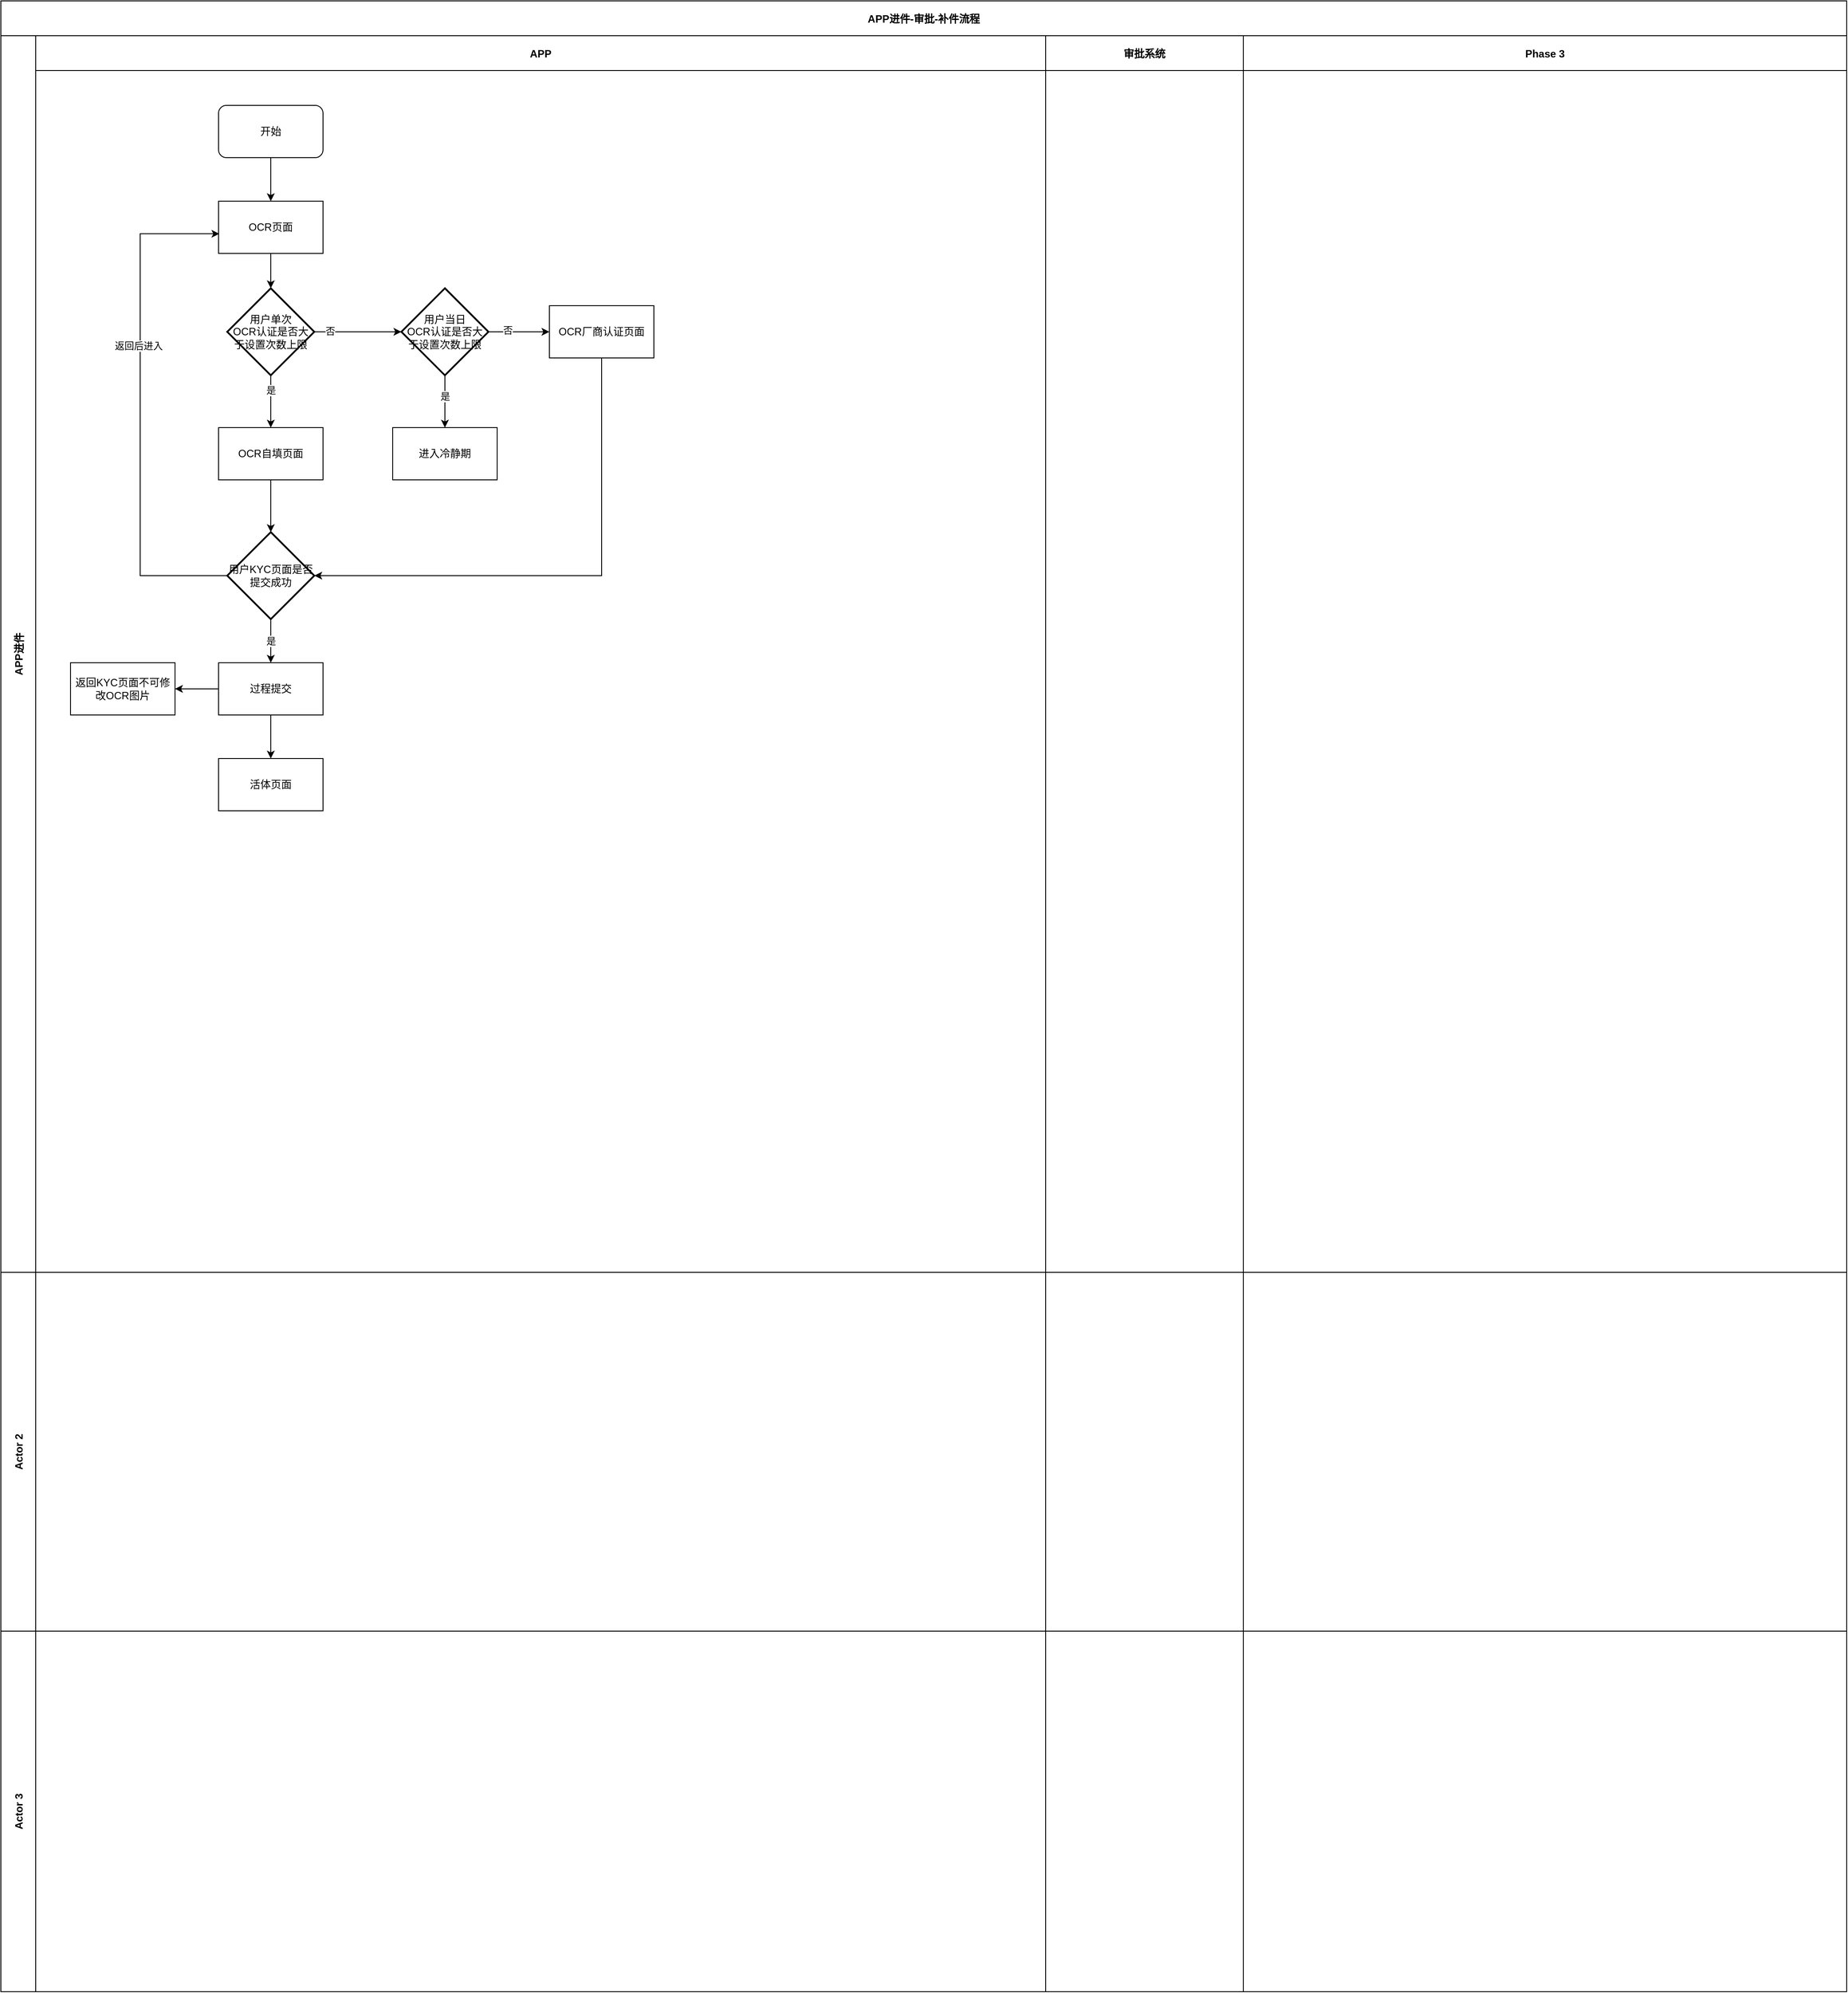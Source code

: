 <mxfile version="20.5.3" type="github" pages="3">
  <diagram id="dG59jZYkGHcQ83PpY25N" name="审批交互流程- OCR及活体补件">
    <mxGraphModel dx="1236" dy="794" grid="1" gridSize="10" guides="1" tooltips="1" connect="1" arrows="1" fold="1" page="1" pageScale="1" pageWidth="827" pageHeight="1169" math="0" shadow="0">
      <root>
        <mxCell id="0" />
        <mxCell id="1" parent="0" />
        <mxCell id="lhXjlcBijL8t4H8WG22u-1" value="APP进件-审批-补件流程" style="shape=table;childLayout=tableLayout;startSize=40;collapsible=0;recursiveResize=0;expand=0;fontStyle=1;" vertex="1" parent="1">
          <mxGeometry x="120" y="60" width="2120" height="2286" as="geometry" />
        </mxCell>
        <mxCell id="lhXjlcBijL8t4H8WG22u-2" value="APP进件" style="shape=tableRow;horizontal=0;startSize=40;swimlaneHead=0;swimlaneBody=0;top=0;left=0;bottom=0;right=0;dropTarget=0;fillColor=none;collapsible=0;recursiveResize=0;expand=0;fontStyle=1;" vertex="1" parent="lhXjlcBijL8t4H8WG22u-1">
          <mxGeometry y="40" width="2120" height="1420" as="geometry" />
        </mxCell>
        <mxCell id="lhXjlcBijL8t4H8WG22u-3" value="APP" style="swimlane;swimlaneHead=0;swimlaneBody=0;fontStyle=0;connectable=0;fillColor=none;startSize=40;collapsible=0;recursiveResize=0;expand=0;fontStyle=1;" vertex="1" parent="lhXjlcBijL8t4H8WG22u-2">
          <mxGeometry x="40" width="1160" height="1420" as="geometry">
            <mxRectangle width="1160" height="1420" as="alternateBounds" />
          </mxGeometry>
        </mxCell>
        <mxCell id="Cv0lFlZ8FoBvVvXNN0k_-16" style="edgeStyle=orthogonalEdgeStyle;rounded=0;orthogonalLoop=1;jettySize=auto;html=1;exitX=0.5;exitY=1;exitDx=0;exitDy=0;entryX=0.5;entryY=0;entryDx=0;entryDy=0;entryPerimeter=0;" edge="1" parent="lhXjlcBijL8t4H8WG22u-3" source="Cv0lFlZ8FoBvVvXNN0k_-1" target="Cv0lFlZ8FoBvVvXNN0k_-15">
          <mxGeometry relative="1" as="geometry" />
        </mxCell>
        <mxCell id="Cv0lFlZ8FoBvVvXNN0k_-1" value="OCR自填页面" style="rounded=0;whiteSpace=wrap;html=1;" vertex="1" parent="lhXjlcBijL8t4H8WG22u-3">
          <mxGeometry x="210" y="450" width="120" height="60" as="geometry" />
        </mxCell>
        <mxCell id="Cv0lFlZ8FoBvVvXNN0k_-8" style="edgeStyle=orthogonalEdgeStyle;rounded=0;orthogonalLoop=1;jettySize=auto;html=1;exitX=0.5;exitY=1;exitDx=0;exitDy=0;exitPerimeter=0;entryX=0.5;entryY=0;entryDx=0;entryDy=0;" edge="1" parent="lhXjlcBijL8t4H8WG22u-3" source="Cv0lFlZ8FoBvVvXNN0k_-4" target="Cv0lFlZ8FoBvVvXNN0k_-6">
          <mxGeometry relative="1" as="geometry" />
        </mxCell>
        <mxCell id="Cv0lFlZ8FoBvVvXNN0k_-10" value="是" style="edgeLabel;html=1;align=center;verticalAlign=middle;resizable=0;points=[];" vertex="1" connectable="0" parent="Cv0lFlZ8FoBvVvXNN0k_-8">
          <mxGeometry x="-0.209" relative="1" as="geometry">
            <mxPoint as="offset" />
          </mxGeometry>
        </mxCell>
        <mxCell id="Cv0lFlZ8FoBvVvXNN0k_-11" style="edgeStyle=orthogonalEdgeStyle;rounded=0;orthogonalLoop=1;jettySize=auto;html=1;exitX=1;exitY=0.5;exitDx=0;exitDy=0;exitPerimeter=0;entryX=0;entryY=0.5;entryDx=0;entryDy=0;" edge="1" parent="lhXjlcBijL8t4H8WG22u-3" source="Cv0lFlZ8FoBvVvXNN0k_-4" target="Cv0lFlZ8FoBvVvXNN0k_-9">
          <mxGeometry relative="1" as="geometry" />
        </mxCell>
        <mxCell id="Cv0lFlZ8FoBvVvXNN0k_-12" value="否" style="edgeLabel;html=1;align=center;verticalAlign=middle;resizable=0;points=[];" vertex="1" connectable="0" parent="Cv0lFlZ8FoBvVvXNN0k_-11">
          <mxGeometry x="-0.382" y="2" relative="1" as="geometry">
            <mxPoint as="offset" />
          </mxGeometry>
        </mxCell>
        <mxCell id="Cv0lFlZ8FoBvVvXNN0k_-4" value="用户当日&lt;br&gt;OCR认证是否大于设置次数上限" style="strokeWidth=2;html=1;shape=mxgraph.flowchart.decision;whiteSpace=wrap;" vertex="1" parent="lhXjlcBijL8t4H8WG22u-3">
          <mxGeometry x="420" y="290" width="100" height="100" as="geometry" />
        </mxCell>
        <mxCell id="Cv0lFlZ8FoBvVvXNN0k_-6" value="进入冷静期" style="rounded=0;whiteSpace=wrap;html=1;" vertex="1" parent="lhXjlcBijL8t4H8WG22u-3">
          <mxGeometry x="410" y="450" width="120" height="60" as="geometry" />
        </mxCell>
        <mxCell id="Cv0lFlZ8FoBvVvXNN0k_-17" style="edgeStyle=orthogonalEdgeStyle;rounded=0;orthogonalLoop=1;jettySize=auto;html=1;exitX=0.5;exitY=1;exitDx=0;exitDy=0;entryX=1;entryY=0.5;entryDx=0;entryDy=0;entryPerimeter=0;" edge="1" parent="lhXjlcBijL8t4H8WG22u-3" source="Cv0lFlZ8FoBvVvXNN0k_-9" target="Cv0lFlZ8FoBvVvXNN0k_-15">
          <mxGeometry relative="1" as="geometry" />
        </mxCell>
        <mxCell id="Cv0lFlZ8FoBvVvXNN0k_-9" value="OCR厂商认证页面" style="rounded=0;whiteSpace=wrap;html=1;" vertex="1" parent="lhXjlcBijL8t4H8WG22u-3">
          <mxGeometry x="590" y="310" width="120" height="60" as="geometry" />
        </mxCell>
        <mxCell id="Cv0lFlZ8FoBvVvXNN0k_-19" value="是" style="edgeStyle=orthogonalEdgeStyle;rounded=0;orthogonalLoop=1;jettySize=auto;html=1;exitX=0.5;exitY=1;exitDx=0;exitDy=0;exitPerimeter=0;entryX=0.5;entryY=0;entryDx=0;entryDy=0;" edge="1" parent="lhXjlcBijL8t4H8WG22u-3" source="Cv0lFlZ8FoBvVvXNN0k_-15" target="Cv0lFlZ8FoBvVvXNN0k_-18">
          <mxGeometry relative="1" as="geometry" />
        </mxCell>
        <mxCell id="Cv0lFlZ8FoBvVvXNN0k_-15" value="用户KYC页面是否提交成功" style="strokeWidth=2;html=1;shape=mxgraph.flowchart.decision;whiteSpace=wrap;" vertex="1" parent="lhXjlcBijL8t4H8WG22u-3">
          <mxGeometry x="220" y="570" width="100" height="100" as="geometry" />
        </mxCell>
        <mxCell id="Cv0lFlZ8FoBvVvXNN0k_-21" style="edgeStyle=orthogonalEdgeStyle;rounded=0;orthogonalLoop=1;jettySize=auto;html=1;exitX=0.5;exitY=1;exitDx=0;exitDy=0;entryX=0.5;entryY=0;entryDx=0;entryDy=0;" edge="1" parent="lhXjlcBijL8t4H8WG22u-3" source="Cv0lFlZ8FoBvVvXNN0k_-18" target="Cv0lFlZ8FoBvVvXNN0k_-20">
          <mxGeometry relative="1" as="geometry" />
        </mxCell>
        <mxCell id="Cv0lFlZ8FoBvVvXNN0k_-24" style="edgeStyle=orthogonalEdgeStyle;rounded=0;orthogonalLoop=1;jettySize=auto;html=1;exitX=0;exitY=0.5;exitDx=0;exitDy=0;" edge="1" parent="lhXjlcBijL8t4H8WG22u-3" source="Cv0lFlZ8FoBvVvXNN0k_-18" target="Cv0lFlZ8FoBvVvXNN0k_-23">
          <mxGeometry relative="1" as="geometry" />
        </mxCell>
        <mxCell id="Cv0lFlZ8FoBvVvXNN0k_-18" value="过程提交" style="rounded=0;whiteSpace=wrap;html=1;" vertex="1" parent="lhXjlcBijL8t4H8WG22u-3">
          <mxGeometry x="210" y="720" width="120" height="60" as="geometry" />
        </mxCell>
        <mxCell id="Cv0lFlZ8FoBvVvXNN0k_-20" value="活体页面" style="rounded=0;whiteSpace=wrap;html=1;" vertex="1" parent="lhXjlcBijL8t4H8WG22u-3">
          <mxGeometry x="210" y="830" width="120" height="60" as="geometry" />
        </mxCell>
        <mxCell id="Cv0lFlZ8FoBvVvXNN0k_-23" value="返回KYC页面不可修改OCR图片" style="rounded=0;whiteSpace=wrap;html=1;" vertex="1" parent="lhXjlcBijL8t4H8WG22u-3">
          <mxGeometry x="40" y="720" width="120" height="60" as="geometry" />
        </mxCell>
        <mxCell id="lhXjlcBijL8t4H8WG22u-4" value="审批系统" style="swimlane;swimlaneHead=0;swimlaneBody=0;fontStyle=0;connectable=0;fillColor=none;startSize=40;collapsible=0;recursiveResize=0;expand=0;fontStyle=1;" vertex="1" parent="lhXjlcBijL8t4H8WG22u-2">
          <mxGeometry x="1200" width="227" height="1420" as="geometry">
            <mxRectangle width="227" height="1420" as="alternateBounds" />
          </mxGeometry>
        </mxCell>
        <mxCell id="lhXjlcBijL8t4H8WG22u-5" value="Phase 3" style="swimlane;swimlaneHead=0;swimlaneBody=0;fontStyle=0;connectable=0;fillColor=none;startSize=40;collapsible=0;recursiveResize=0;expand=0;fontStyle=1;" vertex="1" parent="lhXjlcBijL8t4H8WG22u-2">
          <mxGeometry x="1427" width="693" height="1420" as="geometry">
            <mxRectangle width="693" height="1420" as="alternateBounds" />
          </mxGeometry>
        </mxCell>
        <mxCell id="lhXjlcBijL8t4H8WG22u-6" value="Actor 2" style="shape=tableRow;horizontal=0;startSize=40;swimlaneHead=0;swimlaneBody=0;top=0;left=0;bottom=0;right=0;dropTarget=0;fillColor=none;collapsible=0;recursiveResize=0;expand=0;fontStyle=1;" vertex="1" parent="lhXjlcBijL8t4H8WG22u-1">
          <mxGeometry y="1460" width="2120" height="412" as="geometry" />
        </mxCell>
        <mxCell id="lhXjlcBijL8t4H8WG22u-7" value="" style="swimlane;swimlaneHead=0;swimlaneBody=0;fontStyle=0;connectable=0;fillColor=none;startSize=0;collapsible=0;recursiveResize=0;expand=0;fontStyle=1;" vertex="1" parent="lhXjlcBijL8t4H8WG22u-6">
          <mxGeometry x="40" width="1160" height="412" as="geometry">
            <mxRectangle width="1160" height="412" as="alternateBounds" />
          </mxGeometry>
        </mxCell>
        <mxCell id="lhXjlcBijL8t4H8WG22u-8" value="" style="swimlane;swimlaneHead=0;swimlaneBody=0;fontStyle=0;connectable=0;fillColor=none;startSize=0;collapsible=0;recursiveResize=0;expand=0;fontStyle=1;" vertex="1" parent="lhXjlcBijL8t4H8WG22u-6">
          <mxGeometry x="1200" width="227" height="412" as="geometry">
            <mxRectangle width="227" height="412" as="alternateBounds" />
          </mxGeometry>
        </mxCell>
        <mxCell id="lhXjlcBijL8t4H8WG22u-9" value="" style="swimlane;swimlaneHead=0;swimlaneBody=0;fontStyle=0;connectable=0;fillColor=none;startSize=0;collapsible=0;recursiveResize=0;expand=0;fontStyle=1;" vertex="1" parent="lhXjlcBijL8t4H8WG22u-6">
          <mxGeometry x="1427" width="693" height="412" as="geometry">
            <mxRectangle width="693" height="412" as="alternateBounds" />
          </mxGeometry>
        </mxCell>
        <mxCell id="lhXjlcBijL8t4H8WG22u-10" value="Actor 3" style="shape=tableRow;horizontal=0;startSize=40;swimlaneHead=0;swimlaneBody=0;top=0;left=0;bottom=0;right=0;dropTarget=0;fillColor=none;collapsible=0;recursiveResize=0;expand=0;fontStyle=1;" vertex="1" parent="lhXjlcBijL8t4H8WG22u-1">
          <mxGeometry y="1872" width="2120" height="414" as="geometry" />
        </mxCell>
        <mxCell id="lhXjlcBijL8t4H8WG22u-11" value="" style="swimlane;swimlaneHead=0;swimlaneBody=0;fontStyle=0;connectable=0;fillColor=none;startSize=0;collapsible=0;recursiveResize=0;expand=0;fontStyle=1;" vertex="1" parent="lhXjlcBijL8t4H8WG22u-10">
          <mxGeometry x="40" width="1160" height="414" as="geometry">
            <mxRectangle width="1160" height="414" as="alternateBounds" />
          </mxGeometry>
        </mxCell>
        <mxCell id="lhXjlcBijL8t4H8WG22u-12" value="" style="swimlane;swimlaneHead=0;swimlaneBody=0;fontStyle=0;connectable=0;fillColor=none;startSize=0;collapsible=0;recursiveResize=0;expand=0;fontStyle=1;" vertex="1" parent="lhXjlcBijL8t4H8WG22u-10">
          <mxGeometry x="1200" width="227" height="414" as="geometry">
            <mxRectangle width="227" height="414" as="alternateBounds" />
          </mxGeometry>
        </mxCell>
        <mxCell id="lhXjlcBijL8t4H8WG22u-13" value="" style="swimlane;swimlaneHead=0;swimlaneBody=0;fontStyle=0;connectable=0;fillColor=none;startSize=0;collapsible=0;recursiveResize=0;expand=0;fontStyle=1;" vertex="1" parent="lhXjlcBijL8t4H8WG22u-10">
          <mxGeometry x="1427" width="693" height="414" as="geometry">
            <mxRectangle width="693" height="414" as="alternateBounds" />
          </mxGeometry>
        </mxCell>
        <mxCell id="is0vgfuLazfmF6kL638j-2" style="edgeStyle=orthogonalEdgeStyle;rounded=0;orthogonalLoop=1;jettySize=auto;html=1;exitX=0.5;exitY=1;exitDx=0;exitDy=0;entryX=0.5;entryY=0;entryDx=0;entryDy=0;" edge="1" parent="1" source="is0vgfuLazfmF6kL638j-3" target="is0vgfuLazfmF6kL638j-5">
          <mxGeometry relative="1" as="geometry" />
        </mxCell>
        <mxCell id="is0vgfuLazfmF6kL638j-3" value="开始" style="rounded=1;whiteSpace=wrap;html=1;" vertex="1" parent="1">
          <mxGeometry x="370" y="180" width="120" height="60" as="geometry" />
        </mxCell>
        <mxCell id="is0vgfuLazfmF6kL638j-4" style="edgeStyle=orthogonalEdgeStyle;rounded=0;orthogonalLoop=1;jettySize=auto;html=1;entryX=0.5;entryY=0;entryDx=0;entryDy=0;entryPerimeter=0;" edge="1" parent="1" source="is0vgfuLazfmF6kL638j-5" target="is0vgfuLazfmF6kL638j-8">
          <mxGeometry relative="1" as="geometry" />
        </mxCell>
        <mxCell id="is0vgfuLazfmF6kL638j-5" value="OCR页面" style="rounded=0;whiteSpace=wrap;html=1;" vertex="1" parent="1">
          <mxGeometry x="370" y="290" width="120" height="60" as="geometry" />
        </mxCell>
        <mxCell id="is0vgfuLazfmF6kL638j-6" style="edgeStyle=orthogonalEdgeStyle;rounded=0;orthogonalLoop=1;jettySize=auto;html=1;exitX=1;exitY=0.5;exitDx=0;exitDy=0;exitPerimeter=0;" edge="1" parent="1" source="is0vgfuLazfmF6kL638j-8">
          <mxGeometry relative="1" as="geometry">
            <mxPoint x="580" y="440" as="targetPoint" />
          </mxGeometry>
        </mxCell>
        <mxCell id="is0vgfuLazfmF6kL638j-7" value="否" style="edgeLabel;html=1;align=center;verticalAlign=middle;resizable=0;points=[];" connectable="0" vertex="1" parent="is0vgfuLazfmF6kL638j-6">
          <mxGeometry x="-0.638" y="1" relative="1" as="geometry">
            <mxPoint as="offset" />
          </mxGeometry>
        </mxCell>
        <mxCell id="Cv0lFlZ8FoBvVvXNN0k_-2" style="edgeStyle=orthogonalEdgeStyle;rounded=0;orthogonalLoop=1;jettySize=auto;html=1;exitX=0.5;exitY=1;exitDx=0;exitDy=0;exitPerimeter=0;entryX=0.5;entryY=0;entryDx=0;entryDy=0;" edge="1" parent="1" source="is0vgfuLazfmF6kL638j-8" target="Cv0lFlZ8FoBvVvXNN0k_-1">
          <mxGeometry relative="1" as="geometry" />
        </mxCell>
        <mxCell id="Cv0lFlZ8FoBvVvXNN0k_-3" value="是" style="edgeLabel;html=1;align=center;verticalAlign=middle;resizable=0;points=[];" vertex="1" connectable="0" parent="Cv0lFlZ8FoBvVvXNN0k_-2">
          <mxGeometry x="-0.442" relative="1" as="geometry">
            <mxPoint as="offset" />
          </mxGeometry>
        </mxCell>
        <mxCell id="is0vgfuLazfmF6kL638j-8" value="用户单次&lt;br&gt;OCR认证是否大于设置次数上限" style="strokeWidth=2;html=1;shape=mxgraph.flowchart.decision;whiteSpace=wrap;" vertex="1" parent="1">
          <mxGeometry x="380" y="390" width="100" height="100" as="geometry" />
        </mxCell>
        <mxCell id="Cv0lFlZ8FoBvVvXNN0k_-27" style="edgeStyle=orthogonalEdgeStyle;rounded=0;orthogonalLoop=1;jettySize=auto;html=1;exitX=0;exitY=0.5;exitDx=0;exitDy=0;exitPerimeter=0;entryX=0.008;entryY=0.624;entryDx=0;entryDy=0;entryPerimeter=0;" edge="1" parent="1" source="Cv0lFlZ8FoBvVvXNN0k_-15" target="is0vgfuLazfmF6kL638j-5">
          <mxGeometry relative="1" as="geometry">
            <Array as="points">
              <mxPoint x="280" y="720" />
              <mxPoint x="280" y="327" />
            </Array>
          </mxGeometry>
        </mxCell>
        <mxCell id="Cv0lFlZ8FoBvVvXNN0k_-28" value="返回后进入" style="edgeLabel;html=1;align=center;verticalAlign=middle;resizable=0;points=[];" vertex="1" connectable="0" parent="Cv0lFlZ8FoBvVvXNN0k_-27">
          <mxGeometry x="0.249" y="2" relative="1" as="geometry">
            <mxPoint as="offset" />
          </mxGeometry>
        </mxCell>
      </root>
    </mxGraphModel>
  </diagram>
  <diagram id="qDyVvdvYeIHcshA2lki2" name="多包共债整体逻辑">
    <mxGraphModel dx="1854" dy="1191" grid="1" gridSize="10" guides="1" tooltips="1" connect="1" arrows="1" fold="1" page="1" pageScale="1" pageWidth="827" pageHeight="1169" math="0" shadow="0">
      <root>
        <mxCell id="0" />
        <mxCell id="1" parent="0" />
        <mxCell id="rBvT5vTfvOfcJN2EaKYH-1" value="Cross-Functional Flowchart" style="shape=table;childLayout=tableLayout;startSize=40;collapsible=0;recursiveResize=0;expand=0;fontStyle=1;shadow=0;" vertex="1" parent="1">
          <mxGeometry x="50" y="270" width="2000" height="1876" as="geometry" />
        </mxCell>
        <mxCell id="rBvT5vTfvOfcJN2EaKYH-2" value="多包管理" style="shape=tableRow;horizontal=0;startSize=40;swimlaneHead=0;swimlaneBody=0;top=0;left=0;bottom=0;right=0;dropTarget=0;fillColor=none;collapsible=0;recursiveResize=0;expand=0;fontStyle=1;shadow=0;" vertex="1" parent="rBvT5vTfvOfcJN2EaKYH-1">
          <mxGeometry y="40" width="2000" height="750" as="geometry" />
        </mxCell>
        <mxCell id="rBvT5vTfvOfcJN2EaKYH-3" value="APP" style="swimlane;swimlaneHead=0;swimlaneBody=0;fontStyle=0;connectable=0;fillColor=none;startSize=40;collapsible=0;recursiveResize=0;expand=0;fontStyle=1;shadow=0;" vertex="1" parent="rBvT5vTfvOfcJN2EaKYH-2">
          <mxGeometry x="40" width="630" height="750" as="geometry">
            <mxRectangle width="630" height="750" as="alternateBounds" />
          </mxGeometry>
        </mxCell>
        <mxCell id="rBvT5vTfvOfcJN2EaKYH-36" style="edgeStyle=orthogonalEdgeStyle;rounded=0;orthogonalLoop=1;jettySize=auto;html=1;exitX=0.5;exitY=1;exitDx=0;exitDy=0;entryX=0.5;entryY=0;entryDx=0;entryDy=0;" edge="1" parent="rBvT5vTfvOfcJN2EaKYH-3" source="rBvT5vTfvOfcJN2EaKYH-18" target="rBvT5vTfvOfcJN2EaKYH-35">
          <mxGeometry relative="1" as="geometry" />
        </mxCell>
        <mxCell id="rBvT5vTfvOfcJN2EaKYH-18" value="开始" style="rounded=1;whiteSpace=wrap;html=1;shadow=0;" vertex="1" parent="rBvT5vTfvOfcJN2EaKYH-3">
          <mxGeometry x="131.5" y="70" width="120" height="60" as="geometry" />
        </mxCell>
        <mxCell id="rBvT5vTfvOfcJN2EaKYH-35" value="新建APP子包" style="rounded=0;whiteSpace=wrap;html=1;shadow=0;" vertex="1" parent="rBvT5vTfvOfcJN2EaKYH-3">
          <mxGeometry x="131.5" y="184" width="120" height="60" as="geometry" />
        </mxCell>
        <mxCell id="rBvT5vTfvOfcJN2EaKYH-4" value="运营" style="swimlane;swimlaneHead=0;swimlaneBody=0;fontStyle=0;connectable=0;fillColor=none;startSize=40;collapsible=0;recursiveResize=0;expand=0;fontStyle=1;shadow=0;" vertex="1" parent="rBvT5vTfvOfcJN2EaKYH-2">
          <mxGeometry x="670" width="370" height="750" as="geometry">
            <mxRectangle width="370" height="750" as="alternateBounds" />
          </mxGeometry>
        </mxCell>
        <mxCell id="rBvT5vTfvOfcJN2EaKYH-27" style="edgeStyle=orthogonalEdgeStyle;rounded=0;orthogonalLoop=1;jettySize=auto;html=1;exitX=0.5;exitY=1;exitDx=0;exitDy=0;entryX=0.5;entryY=0;entryDx=0;entryDy=0;" edge="1" parent="rBvT5vTfvOfcJN2EaKYH-4" source="rBvT5vTfvOfcJN2EaKYH-19" target="rBvT5vTfvOfcJN2EaKYH-24">
          <mxGeometry relative="1" as="geometry" />
        </mxCell>
        <mxCell id="rBvT5vTfvOfcJN2EaKYH-19" value="新增APP子包信息MEX包1" style="rounded=0;whiteSpace=wrap;html=1;shadow=0;" vertex="1" parent="rBvT5vTfvOfcJN2EaKYH-4">
          <mxGeometry x="47" y="275" width="120" height="60" as="geometry" />
        </mxCell>
        <mxCell id="rBvT5vTfvOfcJN2EaKYH-29" style="edgeStyle=orthogonalEdgeStyle;rounded=0;orthogonalLoop=1;jettySize=auto;html=1;exitX=0.5;exitY=1;exitDx=0;exitDy=0;entryX=0.5;entryY=0;entryDx=0;entryDy=0;" edge="1" parent="rBvT5vTfvOfcJN2EaKYH-4" source="rBvT5vTfvOfcJN2EaKYH-21" target="rBvT5vTfvOfcJN2EaKYH-24">
          <mxGeometry relative="1" as="geometry" />
        </mxCell>
        <mxCell id="rBvT5vTfvOfcJN2EaKYH-21" value="新增APP产品信息MEX001" style="rounded=0;whiteSpace=wrap;html=1;shadow=0;" vertex="1" parent="rBvT5vTfvOfcJN2EaKYH-4">
          <mxGeometry x="192" y="275" width="120" height="60" as="geometry" />
        </mxCell>
        <mxCell id="rBvT5vTfvOfcJN2EaKYH-31" style="edgeStyle=orthogonalEdgeStyle;rounded=0;orthogonalLoop=1;jettySize=auto;html=1;" edge="1" parent="rBvT5vTfvOfcJN2EaKYH-4" source="rBvT5vTfvOfcJN2EaKYH-24" target="rBvT5vTfvOfcJN2EaKYH-30">
          <mxGeometry relative="1" as="geometry" />
        </mxCell>
        <mxCell id="rBvT5vTfvOfcJN2EaKYH-24" value="配置子包与APP产品的多对多关系" style="rounded=0;whiteSpace=wrap;html=1;shadow=0;" vertex="1" parent="rBvT5vTfvOfcJN2EaKYH-4">
          <mxGeometry x="117" y="381" width="120" height="60" as="geometry" />
        </mxCell>
        <mxCell id="rBvT5vTfvOfcJN2EaKYH-30" value="配置APP产品与金融产品的多对多关系" style="rounded=0;whiteSpace=wrap;html=1;shadow=0;" vertex="1" parent="rBvT5vTfvOfcJN2EaKYH-4">
          <mxGeometry x="117" y="471" width="120" height="60" as="geometry" />
        </mxCell>
        <mxCell id="rBvT5vTfvOfcJN2EaKYH-5" value="账务" style="swimlane;swimlaneHead=0;swimlaneBody=0;fontStyle=0;connectable=0;fillColor=none;startSize=40;collapsible=0;recursiveResize=0;expand=0;fontStyle=1;shadow=0;" vertex="1" parent="rBvT5vTfvOfcJN2EaKYH-2">
          <mxGeometry x="1040" width="510" height="750" as="geometry">
            <mxRectangle width="510" height="750" as="alternateBounds" />
          </mxGeometry>
        </mxCell>
        <mxCell id="rBvT5vTfvOfcJN2EaKYH-23" value="新增金融产品M001" style="rounded=0;whiteSpace=wrap;html=1;shadow=0;" vertex="1" parent="rBvT5vTfvOfcJN2EaKYH-5">
          <mxGeometry x="143" y="471" width="120" height="60" as="geometry" />
        </mxCell>
        <mxCell id="rBvT5vTfvOfcJN2EaKYH-14" value="催收" style="swimlane;swimlaneHead=0;swimlaneBody=0;fontStyle=0;connectable=0;fillColor=none;startSize=40;collapsible=0;recursiveResize=0;expand=0;fontStyle=1;shadow=0;" vertex="1" parent="rBvT5vTfvOfcJN2EaKYH-2">
          <mxGeometry x="1550" width="450" height="750" as="geometry">
            <mxRectangle width="450" height="750" as="alternateBounds" />
          </mxGeometry>
        </mxCell>
        <mxCell id="rBvT5vTfvOfcJN2EaKYH-32" style="edgeStyle=orthogonalEdgeStyle;rounded=0;orthogonalLoop=1;jettySize=auto;html=1;exitX=0;exitY=0.5;exitDx=0;exitDy=0;entryX=1;entryY=0.5;entryDx=0;entryDy=0;" edge="1" parent="rBvT5vTfvOfcJN2EaKYH-2" source="rBvT5vTfvOfcJN2EaKYH-23" target="rBvT5vTfvOfcJN2EaKYH-30">
          <mxGeometry relative="1" as="geometry" />
        </mxCell>
        <mxCell id="rBvT5vTfvOfcJN2EaKYH-37" style="edgeStyle=orthogonalEdgeStyle;rounded=0;orthogonalLoop=1;jettySize=auto;html=1;exitX=1;exitY=0.5;exitDx=0;exitDy=0;entryX=0.585;entryY=0.017;entryDx=0;entryDy=0;entryPerimeter=0;" edge="1" parent="rBvT5vTfvOfcJN2EaKYH-2" source="rBvT5vTfvOfcJN2EaKYH-35" target="rBvT5vTfvOfcJN2EaKYH-19">
          <mxGeometry relative="1" as="geometry" />
        </mxCell>
        <mxCell id="rBvT5vTfvOfcJN2EaKYH-38" style="edgeStyle=orthogonalEdgeStyle;rounded=0;orthogonalLoop=1;jettySize=auto;html=1;exitX=1;exitY=0.5;exitDx=0;exitDy=0;entryX=0.5;entryY=0;entryDx=0;entryDy=0;" edge="1" parent="rBvT5vTfvOfcJN2EaKYH-2" source="rBvT5vTfvOfcJN2EaKYH-35" target="rBvT5vTfvOfcJN2EaKYH-21">
          <mxGeometry relative="1" as="geometry" />
        </mxCell>
        <mxCell id="rBvT5vTfvOfcJN2EaKYH-6" value="Actor 2" style="shape=tableRow;horizontal=0;startSize=40;swimlaneHead=0;swimlaneBody=0;top=0;left=0;bottom=0;right=0;dropTarget=0;fillColor=none;collapsible=0;recursiveResize=0;expand=0;fontStyle=1;shadow=0;" vertex="1" parent="rBvT5vTfvOfcJN2EaKYH-1">
          <mxGeometry y="790" width="2000" height="542" as="geometry" />
        </mxCell>
        <mxCell id="rBvT5vTfvOfcJN2EaKYH-7" value="" style="swimlane;swimlaneHead=0;swimlaneBody=0;fontStyle=0;connectable=0;fillColor=none;startSize=0;collapsible=0;recursiveResize=0;expand=0;fontStyle=1;shadow=0;" vertex="1" parent="rBvT5vTfvOfcJN2EaKYH-6">
          <mxGeometry x="40" width="630" height="542" as="geometry">
            <mxRectangle width="630" height="542" as="alternateBounds" />
          </mxGeometry>
        </mxCell>
        <mxCell id="rBvT5vTfvOfcJN2EaKYH-44" style="edgeStyle=orthogonalEdgeStyle;rounded=0;orthogonalLoop=1;jettySize=auto;html=1;exitX=0.5;exitY=1;exitDx=0;exitDy=0;" edge="1" parent="rBvT5vTfvOfcJN2EaKYH-7" source="rBvT5vTfvOfcJN2EaKYH-42" target="rBvT5vTfvOfcJN2EaKYH-43">
          <mxGeometry relative="1" as="geometry" />
        </mxCell>
        <mxCell id="rBvT5vTfvOfcJN2EaKYH-42" value="进入首页" style="rounded=0;whiteSpace=wrap;html=1;shadow=0;" vertex="1" parent="rBvT5vTfvOfcJN2EaKYH-7">
          <mxGeometry x="230" y="40" width="120" height="60" as="geometry" />
        </mxCell>
        <mxCell id="rBvT5vTfvOfcJN2EaKYH-46" style="edgeStyle=orthogonalEdgeStyle;rounded=0;orthogonalLoop=1;jettySize=auto;html=1;exitX=0;exitY=0.5;exitDx=0;exitDy=0;entryX=1;entryY=0.5;entryDx=0;entryDy=0;" edge="1" parent="rBvT5vTfvOfcJN2EaKYH-7" source="rBvT5vTfvOfcJN2EaKYH-43" target="rBvT5vTfvOfcJN2EaKYH-45">
          <mxGeometry relative="1" as="geometry" />
        </mxCell>
        <mxCell id="rBvT5vTfvOfcJN2EaKYH-48" style="edgeStyle=orthogonalEdgeStyle;rounded=0;orthogonalLoop=1;jettySize=auto;html=1;exitX=1;exitY=0.5;exitDx=0;exitDy=0;entryX=0;entryY=0.5;entryDx=0;entryDy=0;" edge="1" parent="rBvT5vTfvOfcJN2EaKYH-7" source="rBvT5vTfvOfcJN2EaKYH-43" target="rBvT5vTfvOfcJN2EaKYH-47">
          <mxGeometry relative="1" as="geometry" />
        </mxCell>
        <mxCell id="rBvT5vTfvOfcJN2EaKYH-43" value="展示类型" style="rhombus;whiteSpace=wrap;html=1;shadow=0;" vertex="1" parent="rBvT5vTfvOfcJN2EaKYH-7">
          <mxGeometry x="249.5" y="130" width="80" height="80" as="geometry" />
        </mxCell>
        <mxCell id="rBvT5vTfvOfcJN2EaKYH-50" style="edgeStyle=orthogonalEdgeStyle;rounded=0;orthogonalLoop=1;jettySize=auto;html=1;exitX=0.5;exitY=1;exitDx=0;exitDy=0;" edge="1" parent="rBvT5vTfvOfcJN2EaKYH-7" source="rBvT5vTfvOfcJN2EaKYH-45" target="rBvT5vTfvOfcJN2EaKYH-49">
          <mxGeometry relative="1" as="geometry" />
        </mxCell>
        <mxCell id="rBvT5vTfvOfcJN2EaKYH-45" value="先展示APP产品" style="rounded=0;whiteSpace=wrap;html=1;shadow=0;" vertex="1" parent="rBvT5vTfvOfcJN2EaKYH-7">
          <mxGeometry x="80" y="140" width="120" height="60" as="geometry" />
        </mxCell>
        <mxCell id="rBvT5vTfvOfcJN2EaKYH-47" value="后展示APP产品" style="rounded=0;whiteSpace=wrap;html=1;shadow=0;" vertex="1" parent="rBvT5vTfvOfcJN2EaKYH-7">
          <mxGeometry x="390" y="140" width="120" height="60" as="geometry" />
        </mxCell>
        <mxCell id="rBvT5vTfvOfcJN2EaKYH-49" value="根据子包信息展示A PP产品" style="rounded=0;whiteSpace=wrap;html=1;shadow=0;" vertex="1" parent="rBvT5vTfvOfcJN2EaKYH-7">
          <mxGeometry x="80" y="241" width="120" height="60" as="geometry" />
        </mxCell>
        <mxCell id="rBvT5vTfvOfcJN2EaKYH-8" value="" style="swimlane;swimlaneHead=0;swimlaneBody=0;fontStyle=0;connectable=0;fillColor=none;startSize=0;collapsible=0;recursiveResize=0;expand=0;fontStyle=1;shadow=0;" vertex="1" parent="rBvT5vTfvOfcJN2EaKYH-6">
          <mxGeometry x="670" width="370" height="542" as="geometry">
            <mxRectangle width="370" height="542" as="alternateBounds" />
          </mxGeometry>
        </mxCell>
        <mxCell id="rBvT5vTfvOfcJN2EaKYH-9" value="" style="swimlane;swimlaneHead=0;swimlaneBody=0;fontStyle=0;connectable=0;fillColor=none;startSize=0;collapsible=0;recursiveResize=0;expand=0;fontStyle=1;shadow=0;" vertex="1" parent="rBvT5vTfvOfcJN2EaKYH-6">
          <mxGeometry x="1040" width="510" height="542" as="geometry">
            <mxRectangle width="510" height="542" as="alternateBounds" />
          </mxGeometry>
        </mxCell>
        <mxCell id="rBvT5vTfvOfcJN2EaKYH-15" style="swimlane;swimlaneHead=0;swimlaneBody=0;fontStyle=0;connectable=0;fillColor=none;startSize=0;collapsible=0;recursiveResize=0;expand=0;fontStyle=1;shadow=0;" vertex="1" parent="rBvT5vTfvOfcJN2EaKYH-6">
          <mxGeometry x="1550" width="450" height="542" as="geometry">
            <mxRectangle width="450" height="542" as="alternateBounds" />
          </mxGeometry>
        </mxCell>
        <mxCell id="rBvT5vTfvOfcJN2EaKYH-10" value="Actor 3" style="shape=tableRow;horizontal=0;startSize=40;swimlaneHead=0;swimlaneBody=0;top=0;left=0;bottom=0;right=0;dropTarget=0;fillColor=none;collapsible=0;recursiveResize=0;expand=0;fontStyle=1;shadow=0;" vertex="1" parent="rBvT5vTfvOfcJN2EaKYH-1">
          <mxGeometry y="1332" width="2000" height="544" as="geometry" />
        </mxCell>
        <mxCell id="rBvT5vTfvOfcJN2EaKYH-11" value="" style="swimlane;swimlaneHead=0;swimlaneBody=0;fontStyle=0;connectable=0;fillColor=none;startSize=0;collapsible=0;recursiveResize=0;expand=0;fontStyle=1;shadow=0;" vertex="1" parent="rBvT5vTfvOfcJN2EaKYH-10">
          <mxGeometry x="40" width="630" height="544" as="geometry">
            <mxRectangle width="630" height="544" as="alternateBounds" />
          </mxGeometry>
        </mxCell>
        <mxCell id="rBvT5vTfvOfcJN2EaKYH-12" value="" style="swimlane;swimlaneHead=0;swimlaneBody=0;fontStyle=0;connectable=0;fillColor=none;startSize=0;collapsible=0;recursiveResize=0;expand=0;fontStyle=1;shadow=0;" vertex="1" parent="rBvT5vTfvOfcJN2EaKYH-10">
          <mxGeometry x="670" width="370" height="544" as="geometry">
            <mxRectangle width="370" height="544" as="alternateBounds" />
          </mxGeometry>
        </mxCell>
        <mxCell id="rBvT5vTfvOfcJN2EaKYH-13" value="" style="swimlane;swimlaneHead=0;swimlaneBody=0;fontStyle=0;connectable=0;fillColor=none;startSize=0;collapsible=0;recursiveResize=0;expand=0;fontStyle=1;shadow=0;" vertex="1" parent="rBvT5vTfvOfcJN2EaKYH-10">
          <mxGeometry x="1040" width="510" height="544" as="geometry">
            <mxRectangle width="510" height="544" as="alternateBounds" />
          </mxGeometry>
        </mxCell>
        <mxCell id="rBvT5vTfvOfcJN2EaKYH-16" style="swimlane;swimlaneHead=0;swimlaneBody=0;fontStyle=0;connectable=0;fillColor=none;startSize=0;collapsible=0;recursiveResize=0;expand=0;fontStyle=1;shadow=0;" vertex="1" parent="rBvT5vTfvOfcJN2EaKYH-10">
          <mxGeometry x="1550" width="450" height="544" as="geometry">
            <mxRectangle width="450" height="544" as="alternateBounds" />
          </mxGeometry>
        </mxCell>
      </root>
    </mxGraphModel>
  </diagram>
  <diagram id="1mtvbhIDYFmk3KCVAMpr" name="邮件发送对接">
    <mxGraphModel dx="1082" dy="695" grid="1" gridSize="10" guides="1" tooltips="1" connect="1" arrows="1" fold="1" page="1" pageScale="1" pageWidth="827" pageHeight="1169" math="0" shadow="0">
      <root>
        <mxCell id="0" />
        <mxCell id="1" parent="0" />
        <mxCell id="eYWzPqA-v14sHa01K5f4-1" value="Cross-Functional Flowchart" style="shape=table;childLayout=tableLayout;startSize=40;collapsible=0;recursiveResize=0;expand=0;fontStyle=1;shadow=0;" vertex="1" parent="1">
          <mxGeometry x="130" y="210" width="1050" height="1500" as="geometry" />
        </mxCell>
        <mxCell id="eYWzPqA-v14sHa01K5f4-2" value="消息节点同步" style="shape=tableRow;horizontal=0;startSize=40;swimlaneHead=0;swimlaneBody=0;top=0;left=0;bottom=0;right=0;dropTarget=0;fillColor=none;collapsible=0;recursiveResize=0;expand=0;fontStyle=1;shadow=0;" vertex="1" parent="eYWzPqA-v14sHa01K5f4-1">
          <mxGeometry y="40" width="1050" height="660" as="geometry" />
        </mxCell>
        <mxCell id="eYWzPqA-v14sHa01K5f4-3" value="业务模块" style="swimlane;swimlaneHead=0;swimlaneBody=0;fontStyle=0;connectable=0;fillColor=none;startSize=40;collapsible=0;recursiveResize=0;expand=0;fontStyle=1;shadow=0;" vertex="1" parent="eYWzPqA-v14sHa01K5f4-2">
          <mxGeometry x="40" width="330" height="660" as="geometry">
            <mxRectangle width="330" height="660" as="alternateBounds" />
          </mxGeometry>
        </mxCell>
        <mxCell id="eYWzPqA-v14sHa01K5f4-4" style="edgeStyle=orthogonalEdgeStyle;rounded=0;orthogonalLoop=1;jettySize=auto;html=1;exitX=0.5;exitY=1;exitDx=0;exitDy=0;entryX=0.5;entryY=0;entryDx=0;entryDy=0;" edge="1" parent="eYWzPqA-v14sHa01K5f4-3" source="eYWzPqA-v14sHa01K5f4-5" target="eYWzPqA-v14sHa01K5f4-7">
          <mxGeometry relative="1" as="geometry" />
        </mxCell>
        <mxCell id="eYWzPqA-v14sHa01K5f4-5" value="开始" style="rounded=1;whiteSpace=wrap;html=1;shadow=0;" vertex="1" parent="eYWzPqA-v14sHa01K5f4-3">
          <mxGeometry x="90" y="60" width="120" height="60" as="geometry" />
        </mxCell>
        <mxCell id="eYWzPqA-v14sHa01K5f4-6" value="" style="edgeStyle=orthogonalEdgeStyle;rounded=0;orthogonalLoop=1;jettySize=auto;html=1;" edge="1" parent="eYWzPqA-v14sHa01K5f4-3" source="eYWzPqA-v14sHa01K5f4-7">
          <mxGeometry relative="1" as="geometry">
            <mxPoint x="150" y="260" as="targetPoint" />
          </mxGeometry>
        </mxCell>
        <mxCell id="eYWzPqA-v14sHa01K5f4-7" value="新增节点" style="rounded=0;whiteSpace=wrap;html=1;shadow=0;" vertex="1" parent="eYWzPqA-v14sHa01K5f4-3">
          <mxGeometry x="90" y="160" width="120" height="60" as="geometry" />
        </mxCell>
        <mxCell id="Thqbnv6joW0QDlLDJxX9-1" value="节点约定" style="rounded=0;whiteSpace=wrap;html=1;shadow=0;" vertex="1" parent="eYWzPqA-v14sHa01K5f4-3">
          <mxGeometry x="90" y="260" width="120" height="60" as="geometry" />
        </mxCell>
        <mxCell id="eYWzPqA-v14sHa01K5f4-9" value="自定义消息配置" style="swimlane;swimlaneHead=0;swimlaneBody=0;fontStyle=0;connectable=0;fillColor=none;startSize=40;collapsible=0;recursiveResize=0;expand=0;fontStyle=1;shadow=0;" vertex="1" parent="eYWzPqA-v14sHa01K5f4-2">
          <mxGeometry x="370" width="340" height="660" as="geometry">
            <mxRectangle width="340" height="660" as="alternateBounds" />
          </mxGeometry>
        </mxCell>
        <mxCell id="eYWzPqA-v14sHa01K5f4-10" value="" style="edgeStyle=orthogonalEdgeStyle;rounded=0;orthogonalLoop=1;jettySize=auto;html=1;" edge="1" parent="eYWzPqA-v14sHa01K5f4-9" source="eYWzPqA-v14sHa01K5f4-11" target="eYWzPqA-v14sHa01K5f4-13">
          <mxGeometry relative="1" as="geometry" />
        </mxCell>
        <mxCell id="eYWzPqA-v14sHa01K5f4-11" value="同步节点信息" style="rounded=0;whiteSpace=wrap;html=1;shadow=0;" vertex="1" parent="eYWzPqA-v14sHa01K5f4-9">
          <mxGeometry x="110" y="260" width="120" height="60" as="geometry" />
        </mxCell>
        <mxCell id="eYWzPqA-v14sHa01K5f4-12" value="" style="edgeStyle=orthogonalEdgeStyle;rounded=0;orthogonalLoop=1;jettySize=auto;html=1;" edge="1" parent="eYWzPqA-v14sHa01K5f4-9" source="eYWzPqA-v14sHa01K5f4-13" target="eYWzPqA-v14sHa01K5f4-15">
          <mxGeometry relative="1" as="geometry" />
        </mxCell>
        <mxCell id="eYWzPqA-v14sHa01K5f4-13" value="配置发送范围" style="rounded=0;whiteSpace=wrap;html=1;shadow=0;" vertex="1" parent="eYWzPqA-v14sHa01K5f4-9">
          <mxGeometry x="110" y="360" width="120" height="60" as="geometry" />
        </mxCell>
        <mxCell id="eYWzPqA-v14sHa01K5f4-14" style="edgeStyle=orthogonalEdgeStyle;rounded=0;orthogonalLoop=1;jettySize=auto;html=1;exitX=0.5;exitY=1;exitDx=0;exitDy=0;entryX=0.5;entryY=0;entryDx=0;entryDy=0;" edge="1" parent="eYWzPqA-v14sHa01K5f4-9" source="eYWzPqA-v14sHa01K5f4-15" target="eYWzPqA-v14sHa01K5f4-16">
          <mxGeometry relative="1" as="geometry" />
        </mxCell>
        <mxCell id="eYWzPqA-v14sHa01K5f4-15" value="配置发送内容" style="whiteSpace=wrap;html=1;rounded=0;shadow=0;" vertex="1" parent="eYWzPqA-v14sHa01K5f4-9">
          <mxGeometry x="110" y="450" width="120" height="60" as="geometry" />
        </mxCell>
        <mxCell id="eYWzPqA-v14sHa01K5f4-16" value="配置发送方式" style="whiteSpace=wrap;html=1;rounded=0;shadow=0;" vertex="1" parent="eYWzPqA-v14sHa01K5f4-9">
          <mxGeometry x="110" y="560" width="120" height="60" as="geometry" />
        </mxCell>
        <mxCell id="eYWzPqA-v14sHa01K5f4-17" value="消息发送模块" style="swimlane;swimlaneHead=0;swimlaneBody=0;fontStyle=0;connectable=0;fillColor=none;startSize=40;collapsible=0;recursiveResize=0;expand=0;fontStyle=1;shadow=0;" vertex="1" parent="eYWzPqA-v14sHa01K5f4-2">
          <mxGeometry x="710" width="340" height="660" as="geometry">
            <mxRectangle width="340" height="660" as="alternateBounds" />
          </mxGeometry>
        </mxCell>
        <mxCell id="eYWzPqA-v14sHa01K5f4-18" value="" style="edgeStyle=orthogonalEdgeStyle;rounded=0;orthogonalLoop=1;jettySize=auto;html=1;" edge="1" parent="eYWzPqA-v14sHa01K5f4-2" target="eYWzPqA-v14sHa01K5f4-11">
          <mxGeometry relative="1" as="geometry">
            <mxPoint x="250" y="290" as="sourcePoint" />
          </mxGeometry>
        </mxCell>
        <mxCell id="eYWzPqA-v14sHa01K5f4-19" value="消息触发" style="shape=tableRow;horizontal=0;startSize=40;swimlaneHead=0;swimlaneBody=0;top=0;left=0;bottom=0;right=0;dropTarget=0;fillColor=none;collapsible=0;recursiveResize=0;expand=0;fontStyle=1;shadow=0;" vertex="1" parent="eYWzPqA-v14sHa01K5f4-1">
          <mxGeometry y="700" width="1050" height="510" as="geometry" />
        </mxCell>
        <mxCell id="eYWzPqA-v14sHa01K5f4-20" value="" style="swimlane;swimlaneHead=0;swimlaneBody=0;fontStyle=0;connectable=0;fillColor=none;startSize=0;collapsible=0;recursiveResize=0;expand=0;fontStyle=1;shadow=0;" vertex="1" parent="eYWzPqA-v14sHa01K5f4-19">
          <mxGeometry x="40" width="330" height="510" as="geometry">
            <mxRectangle width="330" height="510" as="alternateBounds" />
          </mxGeometry>
        </mxCell>
        <mxCell id="eYWzPqA-v14sHa01K5f4-21" value="事件触发" style="rounded=0;whiteSpace=wrap;html=1;shadow=0;" vertex="1" parent="eYWzPqA-v14sHa01K5f4-20">
          <mxGeometry x="90" y="50" width="120" height="60" as="geometry" />
        </mxCell>
        <mxCell id="eYWzPqA-v14sHa01K5f4-22" value="" style="swimlane;swimlaneHead=0;swimlaneBody=0;fontStyle=0;connectable=0;fillColor=none;startSize=0;collapsible=0;recursiveResize=0;expand=0;fontStyle=1;shadow=0;" vertex="1" parent="eYWzPqA-v14sHa01K5f4-19">
          <mxGeometry x="370" width="340" height="510" as="geometry">
            <mxRectangle width="340" height="510" as="alternateBounds" />
          </mxGeometry>
        </mxCell>
        <mxCell id="eYWzPqA-v14sHa01K5f4-23" value="确认发送范围、内容、方式" style="rounded=0;whiteSpace=wrap;html=1;shadow=0;" vertex="1" parent="eYWzPqA-v14sHa01K5f4-22">
          <mxGeometry x="110" y="50" width="120" height="60" as="geometry" />
        </mxCell>
        <mxCell id="eYWzPqA-v14sHa01K5f4-24" value="" style="swimlane;swimlaneHead=0;swimlaneBody=0;fontStyle=0;connectable=0;fillColor=none;startSize=0;collapsible=0;recursiveResize=0;expand=0;fontStyle=1;shadow=0;" vertex="1" parent="eYWzPqA-v14sHa01K5f4-19">
          <mxGeometry x="710" width="340" height="510" as="geometry">
            <mxRectangle width="340" height="510" as="alternateBounds" />
          </mxGeometry>
        </mxCell>
        <mxCell id="eYWzPqA-v14sHa01K5f4-25" value="" style="edgeStyle=orthogonalEdgeStyle;rounded=0;orthogonalLoop=1;jettySize=auto;html=1;" edge="1" parent="eYWzPqA-v14sHa01K5f4-24" source="eYWzPqA-v14sHa01K5f4-26" target="eYWzPqA-v14sHa01K5f4-27">
          <mxGeometry relative="1" as="geometry" />
        </mxCell>
        <mxCell id="eYWzPqA-v14sHa01K5f4-26" value="触发邮件发送器" style="whiteSpace=wrap;html=1;rounded=0;shadow=0;" vertex="1" parent="eYWzPqA-v14sHa01K5f4-24">
          <mxGeometry x="110" y="50" width="120" height="60" as="geometry" />
        </mxCell>
        <mxCell id="eYWzPqA-v14sHa01K5f4-27" value="根据发送范围的APP产品、节点信息选择支持的发送邮箱" style="whiteSpace=wrap;html=1;rounded=0;shadow=0;" vertex="1" parent="eYWzPqA-v14sHa01K5f4-24">
          <mxGeometry x="110" y="170" width="120" height="60" as="geometry" />
        </mxCell>
        <mxCell id="eYWzPqA-v14sHa01K5f4-28" style="edgeStyle=orthogonalEdgeStyle;rounded=0;orthogonalLoop=1;jettySize=auto;html=1;exitX=1;exitY=0.5;exitDx=0;exitDy=0;" edge="1" parent="eYWzPqA-v14sHa01K5f4-19" source="eYWzPqA-v14sHa01K5f4-21" target="eYWzPqA-v14sHa01K5f4-23">
          <mxGeometry relative="1" as="geometry" />
        </mxCell>
        <mxCell id="eYWzPqA-v14sHa01K5f4-29" value="" style="edgeStyle=orthogonalEdgeStyle;rounded=0;orthogonalLoop=1;jettySize=auto;html=1;" edge="1" parent="eYWzPqA-v14sHa01K5f4-19" source="eYWzPqA-v14sHa01K5f4-23" target="eYWzPqA-v14sHa01K5f4-26">
          <mxGeometry relative="1" as="geometry" />
        </mxCell>
        <mxCell id="eYWzPqA-v14sHa01K5f4-30" value="Actor 3" style="shape=tableRow;horizontal=0;startSize=40;swimlaneHead=0;swimlaneBody=0;top=0;left=0;bottom=0;right=0;dropTarget=0;fillColor=none;collapsible=0;recursiveResize=0;expand=0;fontStyle=1;shadow=0;" vertex="1" parent="eYWzPqA-v14sHa01K5f4-1">
          <mxGeometry y="1210" width="1050" height="290" as="geometry" />
        </mxCell>
        <mxCell id="eYWzPqA-v14sHa01K5f4-31" value="" style="swimlane;swimlaneHead=0;swimlaneBody=0;fontStyle=0;connectable=0;fillColor=none;startSize=0;collapsible=0;recursiveResize=0;expand=0;fontStyle=1;shadow=0;" vertex="1" parent="eYWzPqA-v14sHa01K5f4-30">
          <mxGeometry x="40" width="330" height="290" as="geometry">
            <mxRectangle width="330" height="290" as="alternateBounds" />
          </mxGeometry>
        </mxCell>
        <mxCell id="eYWzPqA-v14sHa01K5f4-32" value="" style="swimlane;swimlaneHead=0;swimlaneBody=0;fontStyle=0;connectable=0;fillColor=none;startSize=0;collapsible=0;recursiveResize=0;expand=0;fontStyle=1;shadow=0;" vertex="1" parent="eYWzPqA-v14sHa01K5f4-30">
          <mxGeometry x="370" width="340" height="290" as="geometry">
            <mxRectangle width="340" height="290" as="alternateBounds" />
          </mxGeometry>
        </mxCell>
        <mxCell id="eYWzPqA-v14sHa01K5f4-33" value="" style="swimlane;swimlaneHead=0;swimlaneBody=0;fontStyle=0;connectable=0;fillColor=none;startSize=0;collapsible=0;recursiveResize=0;expand=0;fontStyle=1;shadow=0;" vertex="1" parent="eYWzPqA-v14sHa01K5f4-30">
          <mxGeometry x="710" width="340" height="290" as="geometry">
            <mxRectangle width="340" height="290" as="alternateBounds" />
          </mxGeometry>
        </mxCell>
        <mxCell id="eYWzPqA-v14sHa01K5f4-34" value="" style="edgeStyle=orthogonalEdgeStyle;rounded=0;orthogonalLoop=1;jettySize=auto;html=1;" edge="1" parent="eYWzPqA-v14sHa01K5f4-1" source="eYWzPqA-v14sHa01K5f4-16" target="eYWzPqA-v14sHa01K5f4-23">
          <mxGeometry relative="1" as="geometry" />
        </mxCell>
        <mxCell id="eYWzPqA-v14sHa01K5f4-43" value="" style="swimlane;swimlaneHead=0;swimlaneBody=0;fontStyle=0;connectable=0;fillColor=none;startSize=0;collapsible=0;recursiveResize=0;expand=0;fontStyle=1;" vertex="1" parent="1">
          <mxGeometry x="160" y="680" width="693" height="412" as="geometry">
            <mxRectangle width="693" height="412" as="alternateBounds" />
          </mxGeometry>
        </mxCell>
        <mxCell id="eYWzPqA-v14sHa01K5f4-44" value="" style="swimlane;swimlaneHead=0;swimlaneBody=0;fontStyle=0;connectable=0;fillColor=none;startSize=0;collapsible=0;recursiveResize=0;expand=0;fontStyle=1;" vertex="1" parent="1">
          <mxGeometry x="160" y="1092" width="693" height="414" as="geometry">
            <mxRectangle width="693" height="414" as="alternateBounds" />
          </mxGeometry>
        </mxCell>
      </root>
    </mxGraphModel>
  </diagram>
</mxfile>
